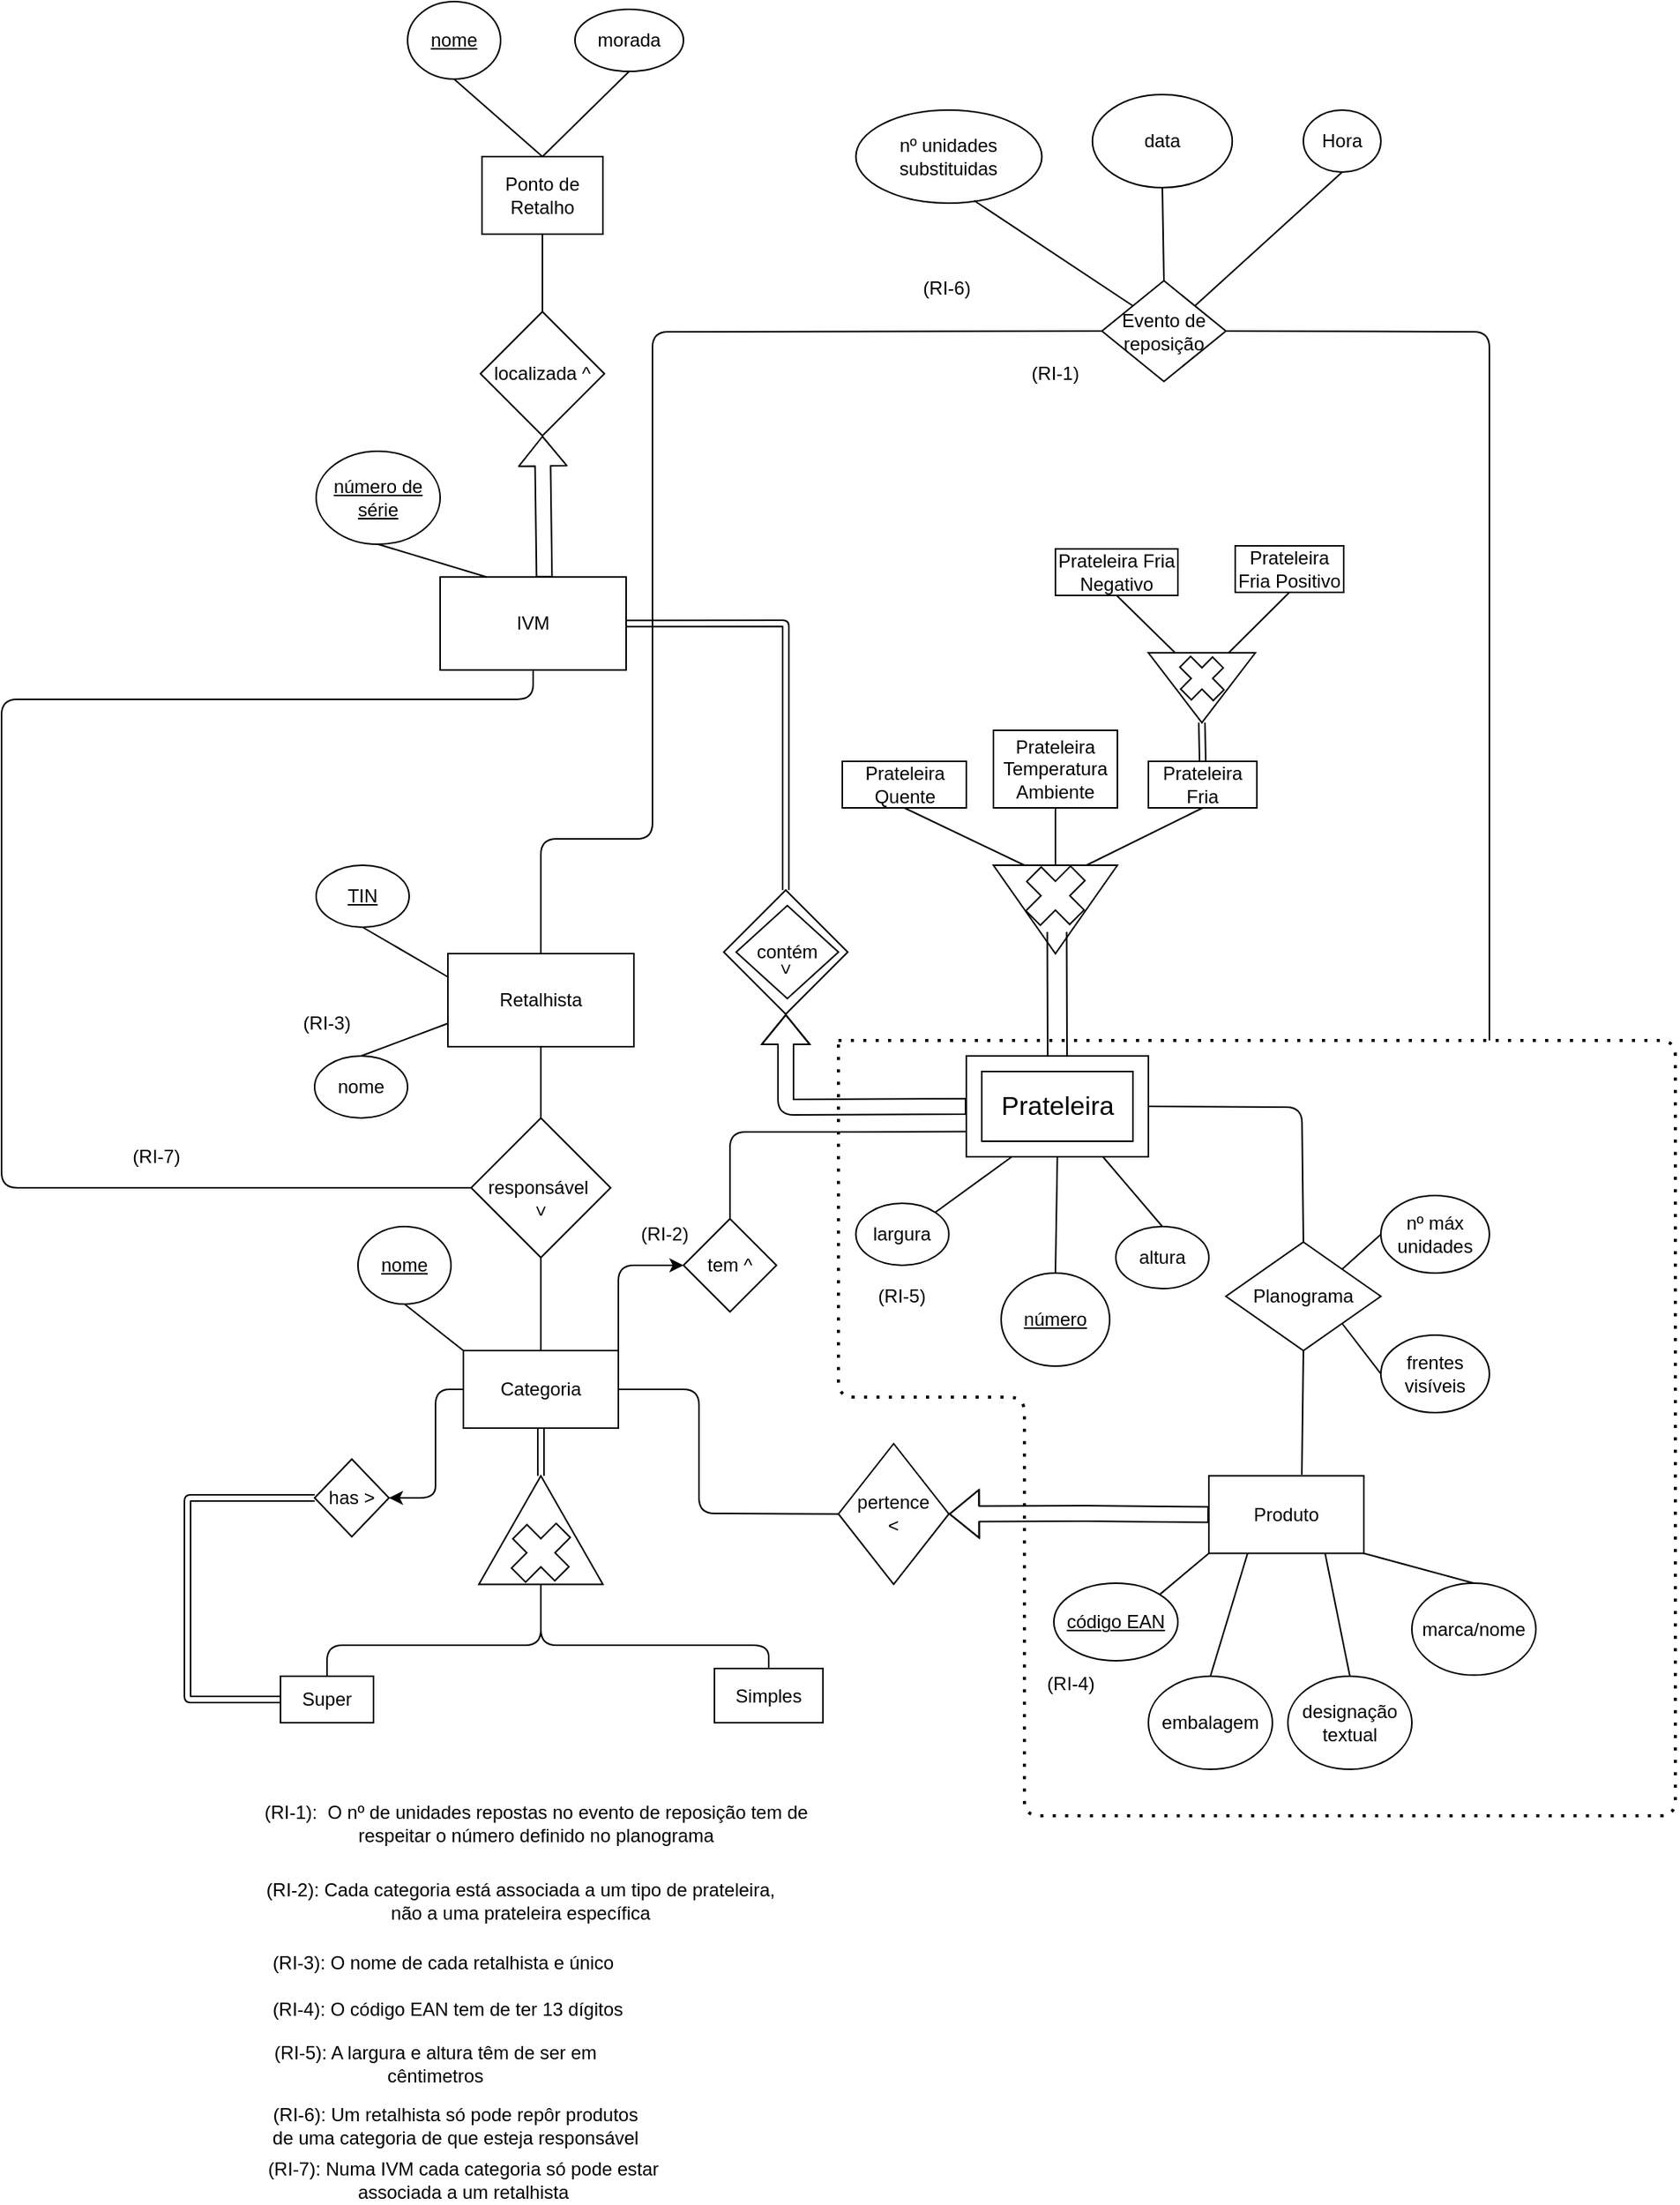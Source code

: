 <mxfile>
    <diagram id="00-uPUe9AZms_T46HA7c" name="Exposição Gulbenkian">
        <mxGraphModel dx="1978" dy="1960" grid="1" gridSize="10" guides="1" tooltips="1" connect="1" arrows="1" fold="1" page="1" pageScale="1" pageWidth="850" pageHeight="1100" math="0" shadow="0">
            <root>
                <mxCell id="0"/>
                <mxCell id="1" parent="0"/>
                <mxCell id="180" value="" style="rhombus;whiteSpace=wrap;html=1;" parent="1" vertex="1">
                    <mxGeometry x="306" y="243" width="80" height="80" as="geometry"/>
                </mxCell>
                <mxCell id="2" value="IVM" style="rounded=0;whiteSpace=wrap;html=1;" parent="1" vertex="1">
                    <mxGeometry x="123" y="41.1" width="120" height="60" as="geometry"/>
                </mxCell>
                <mxCell id="3" value="&lt;u&gt;número de série&lt;/u&gt;" style="ellipse;whiteSpace=wrap;html=1;" parent="1" vertex="1">
                    <mxGeometry x="43" y="-40" width="80" height="60" as="geometry"/>
                </mxCell>
                <mxCell id="7" value="" style="endArrow=none;html=1;exitX=0.5;exitY=1;exitDx=0;exitDy=0;entryX=0.25;entryY=0;entryDx=0;entryDy=0;" parent="1" source="3" target="2" edge="1">
                    <mxGeometry width="50" height="50" relative="1" as="geometry">
                        <mxPoint x="395" y="30" as="sourcePoint"/>
                        <mxPoint x="445" y="-20" as="targetPoint"/>
                    </mxGeometry>
                </mxCell>
                <mxCell id="158" style="edgeStyle=none;html=1;exitX=1;exitY=0;exitDx=0;exitDy=0;entryX=0;entryY=0.5;entryDx=0;entryDy=0;" parent="1" source="n_H6tgW4zbTbW25FnDyU-9" target="157" edge="1">
                    <mxGeometry relative="1" as="geometry">
                        <Array as="points">
                            <mxPoint x="238" y="485"/>
                        </Array>
                    </mxGeometry>
                </mxCell>
                <mxCell id="n_H6tgW4zbTbW25FnDyU-9" value="Categoria" style="rounded=0;whiteSpace=wrap;html=1;" parent="1" vertex="1">
                    <mxGeometry x="138" y="540" width="100" height="50" as="geometry"/>
                </mxCell>
                <mxCell id="n_H6tgW4zbTbW25FnDyU-10" value="" style="triangle;whiteSpace=wrap;html=1;direction=north;" parent="1" vertex="1">
                    <mxGeometry x="148" y="620.73" width="80" height="70" as="geometry"/>
                </mxCell>
                <mxCell id="n_H6tgW4zbTbW25FnDyU-11" value="" style="shape=link;html=1;exitX=0.5;exitY=1;exitDx=0;exitDy=0;entryX=1;entryY=0.5;entryDx=0;entryDy=0;" parent="1" source="n_H6tgW4zbTbW25FnDyU-9" target="n_H6tgW4zbTbW25FnDyU-10" edge="1">
                    <mxGeometry width="100" relative="1" as="geometry">
                        <mxPoint x="328" y="570" as="sourcePoint"/>
                        <mxPoint x="428" y="570" as="targetPoint"/>
                    </mxGeometry>
                </mxCell>
                <mxCell id="n_H6tgW4zbTbW25FnDyU-12" value="" style="shape=cross;whiteSpace=wrap;html=1;direction=south;rotation=45;size=0.336;" parent="1" vertex="1">
                    <mxGeometry x="168.84" y="650" width="38.32" height="40.73" as="geometry"/>
                </mxCell>
                <mxCell id="n_H6tgW4zbTbW25FnDyU-13" value="Super" style="rounded=0;whiteSpace=wrap;html=1;" parent="1" vertex="1">
                    <mxGeometry x="20" y="750" width="60" height="30" as="geometry"/>
                </mxCell>
                <mxCell id="n_H6tgW4zbTbW25FnDyU-14" value="" style="endArrow=none;html=1;exitX=0.5;exitY=0;exitDx=0;exitDy=0;entryX=0;entryY=0.5;entryDx=0;entryDy=0;" parent="1" source="n_H6tgW4zbTbW25FnDyU-13" target="n_H6tgW4zbTbW25FnDyU-10" edge="1">
                    <mxGeometry width="50" height="50" relative="1" as="geometry">
                        <mxPoint x="280" y="720" as="sourcePoint"/>
                        <mxPoint x="190" y="700" as="targetPoint"/>
                        <Array as="points">
                            <mxPoint x="50" y="730"/>
                            <mxPoint x="80" y="730"/>
                            <mxPoint x="120" y="730"/>
                            <mxPoint x="188" y="730"/>
                        </Array>
                    </mxGeometry>
                </mxCell>
                <mxCell id="83" style="edgeStyle=none;html=1;exitX=0;exitY=0.5;exitDx=0;exitDy=0;entryX=1;entryY=0.5;entryDx=0;entryDy=0;" parent="1" source="n_H6tgW4zbTbW25FnDyU-9" target="82" edge="1">
                    <mxGeometry relative="1" as="geometry">
                        <Array as="points">
                            <mxPoint x="120" y="565"/>
                            <mxPoint x="120" y="610"/>
                            <mxPoint x="120" y="635"/>
                        </Array>
                    </mxGeometry>
                </mxCell>
                <mxCell id="n_H6tgW4zbTbW25FnDyU-15" value="Simples" style="rounded=0;whiteSpace=wrap;html=1;" parent="1" vertex="1">
                    <mxGeometry x="300" y="745" width="70" height="35" as="geometry"/>
                </mxCell>
                <mxCell id="n_H6tgW4zbTbW25FnDyU-16" value="" style="endArrow=none;html=1;exitX=0.5;exitY=0;exitDx=0;exitDy=0;entryX=0;entryY=0.5;entryDx=0;entryDy=0;" parent="1" source="n_H6tgW4zbTbW25FnDyU-15" target="n_H6tgW4zbTbW25FnDyU-10" edge="1">
                    <mxGeometry width="50" height="50" relative="1" as="geometry">
                        <mxPoint x="280" y="720" as="sourcePoint"/>
                        <mxPoint x="330" y="670" as="targetPoint"/>
                        <Array as="points">
                            <mxPoint x="335" y="730"/>
                            <mxPoint x="260" y="730"/>
                            <mxPoint x="188" y="730"/>
                        </Array>
                    </mxGeometry>
                </mxCell>
                <mxCell id="n_H6tgW4zbTbW25FnDyU-17" value="&lt;u&gt;nome&lt;/u&gt;" style="ellipse;whiteSpace=wrap;html=1;" parent="1" vertex="1">
                    <mxGeometry x="70" y="460" width="60" height="50" as="geometry"/>
                </mxCell>
                <mxCell id="n_H6tgW4zbTbW25FnDyU-18" value="" style="endArrow=none;html=1;exitX=0;exitY=0;exitDx=0;exitDy=0;entryX=0.5;entryY=1;entryDx=0;entryDy=0;" parent="1" source="n_H6tgW4zbTbW25FnDyU-9" target="n_H6tgW4zbTbW25FnDyU-17" edge="1">
                    <mxGeometry width="50" height="50" relative="1" as="geometry">
                        <mxPoint x="280" y="520" as="sourcePoint"/>
                        <mxPoint x="330" y="470" as="targetPoint"/>
                    </mxGeometry>
                </mxCell>
                <mxCell id="fh6w0yjH1MEBk0rbtKuh-10" value="largura" style="ellipse;whiteSpace=wrap;html=1;" parent="1" vertex="1">
                    <mxGeometry x="391.25" y="445" width="60" height="40" as="geometry"/>
                </mxCell>
                <mxCell id="fh6w0yjH1MEBk0rbtKuh-11" value="altura" style="ellipse;whiteSpace=wrap;html=1;" parent="1" vertex="1">
                    <mxGeometry x="559" y="460" width="60" height="40" as="geometry"/>
                </mxCell>
                <mxCell id="fh6w0yjH1MEBk0rbtKuh-12" value="" style="endArrow=none;html=1;entryX=1;entryY=0;entryDx=0;entryDy=0;exitX=0;exitY=0;exitDx=29.375;exitDy=65;exitPerimeter=0;" parent="1" source="pVvuMbzZNNWRI8RjfoYQ-9" target="fh6w0yjH1MEBk0rbtKuh-10" edge="1">
                    <mxGeometry width="50" height="50" relative="1" as="geometry">
                        <mxPoint x="480" y="115.0" as="sourcePoint"/>
                        <mxPoint x="288.957" y="94.255" as="targetPoint"/>
                    </mxGeometry>
                </mxCell>
                <mxCell id="fh6w0yjH1MEBk0rbtKuh-13" value="" style="endArrow=none;html=1;entryX=0.5;entryY=0;entryDx=0;entryDy=0;exitX=0;exitY=0;exitDx=88.125;exitDy=65;exitPerimeter=0;" parent="1" source="pVvuMbzZNNWRI8RjfoYQ-9" target="fh6w0yjH1MEBk0rbtKuh-11" edge="1">
                    <mxGeometry width="50" height="50" relative="1" as="geometry">
                        <mxPoint x="580" y="420" as="sourcePoint"/>
                        <mxPoint x="470" y="80" as="targetPoint"/>
                    </mxGeometry>
                </mxCell>
                <mxCell id="n_H6tgW4zbTbW25FnDyU-20" value="" style="triangle;whiteSpace=wrap;html=1;direction=north;rotation=-180;" parent="1" vertex="1">
                    <mxGeometry x="480" y="227" width="80" height="57" as="geometry"/>
                </mxCell>
                <mxCell id="n_H6tgW4zbTbW25FnDyU-21" value="" style="shape=cross;whiteSpace=wrap;html=1;direction=south;rotation=45;size=0.336;" parent="1" vertex="1">
                    <mxGeometry x="500.42" y="226.27" width="39.16" height="40.73" as="geometry"/>
                </mxCell>
                <mxCell id="pVvuMbzZNNWRI8RjfoYQ-9" value="&lt;font style=&quot;font-size: 17px&quot;&gt;Prateleira&lt;/font&gt;" style="verticalLabelPosition=middle;verticalAlign=middle;html=1;shape=mxgraph.basic.frame;dx=10;fontFamily=Helvetica;labelPosition=center;align=center;" parent="1" vertex="1">
                    <mxGeometry x="462.5" y="350" width="117.5" height="65" as="geometry"/>
                </mxCell>
                <mxCell id="n_H6tgW4zbTbW25FnDyU-23" value="Prateleira Fria" style="rounded=0;whiteSpace=wrap;html=1;" parent="1" vertex="1">
                    <mxGeometry x="580" y="160" width="70" height="30" as="geometry"/>
                </mxCell>
                <mxCell id="n_H6tgW4zbTbW25FnDyU-25" value="Prateleira Quente" style="rounded=0;whiteSpace=wrap;html=1;" parent="1" vertex="1">
                    <mxGeometry x="382.5" y="160" width="80" height="30" as="geometry"/>
                </mxCell>
                <mxCell id="fh6w0yjH1MEBk0rbtKuh-14" value="" style="triangle;whiteSpace=wrap;html=1;direction=north;rotation=-180;" parent="1" vertex="1">
                    <mxGeometry x="580" y="90" width="69" height="45" as="geometry"/>
                </mxCell>
                <mxCell id="fh6w0yjH1MEBk0rbtKuh-17" value="Produto" style="rounded=0;whiteSpace=wrap;html=1;" parent="1" vertex="1">
                    <mxGeometry x="619" y="620.73" width="100" height="50" as="geometry"/>
                </mxCell>
                <mxCell id="n_H6tgW4zbTbW25FnDyU-29" value="Prateleira Fria Negativo" style="rounded=0;whiteSpace=wrap;html=1;" parent="1" vertex="1">
                    <mxGeometry x="520" y="23" width="79" height="30" as="geometry"/>
                </mxCell>
                <mxCell id="n_H6tgW4zbTbW25FnDyU-31" value="Prateleira Fria Positivo" style="rounded=0;whiteSpace=wrap;html=1;" parent="1" vertex="1">
                    <mxGeometry x="636" y="21" width="70" height="30" as="geometry"/>
                </mxCell>
                <mxCell id="11" value="Prateleira Temperatura Ambiente" style="rounded=0;whiteSpace=wrap;html=1;" parent="1" vertex="1">
                    <mxGeometry x="480" y="140" width="80" height="50" as="geometry"/>
                </mxCell>
                <mxCell id="12" value="&lt;u&gt;número&lt;/u&gt;" style="ellipse;whiteSpace=wrap;html=1;direction=south;" parent="1" vertex="1">
                    <mxGeometry x="485" y="490" width="70" height="60" as="geometry"/>
                </mxCell>
                <mxCell id="13" value="" style="endArrow=none;html=1;entryX=0;entryY=0.5;entryDx=0;entryDy=0;exitX=0.5;exitY=1;exitDx=0;exitDy=0;exitPerimeter=0;" parent="1" source="pVvuMbzZNNWRI8RjfoYQ-9" target="12" edge="1">
                    <mxGeometry width="50" height="50" relative="1" as="geometry">
                        <mxPoint x="537" y="450" as="sourcePoint"/>
                        <mxPoint x="529" y="470" as="targetPoint"/>
                    </mxGeometry>
                </mxCell>
                <mxCell id="21" value="&lt;u&gt;código EAN&lt;/u&gt;" style="ellipse;whiteSpace=wrap;html=1;" parent="1" vertex="1">
                    <mxGeometry x="519" y="690" width="80" height="50" as="geometry"/>
                </mxCell>
                <mxCell id="22" value="embalagem" style="ellipse;whiteSpace=wrap;html=1;" parent="1" vertex="1">
                    <mxGeometry x="580" y="750" width="80" height="60" as="geometry"/>
                </mxCell>
                <mxCell id="23" value="designação textual" style="ellipse;whiteSpace=wrap;html=1;" parent="1" vertex="1">
                    <mxGeometry x="670" y="750" width="80" height="60" as="geometry"/>
                </mxCell>
                <mxCell id="24" value="marca/nome" style="ellipse;whiteSpace=wrap;html=1;" parent="1" vertex="1">
                    <mxGeometry x="750" y="690" width="80" height="59.27" as="geometry"/>
                </mxCell>
                <mxCell id="25" value="" style="endArrow=none;html=1;entryX=0;entryY=1;entryDx=0;entryDy=0;exitX=1;exitY=0;exitDx=0;exitDy=0;" parent="1" source="21" target="fh6w0yjH1MEBk0rbtKuh-17" edge="1">
                    <mxGeometry width="50" height="50" relative="1" as="geometry">
                        <mxPoint x="470" y="710" as="sourcePoint"/>
                        <mxPoint x="520" y="660" as="targetPoint"/>
                    </mxGeometry>
                </mxCell>
                <mxCell id="26" value="" style="endArrow=none;html=1;entryX=0.25;entryY=1;entryDx=0;entryDy=0;exitX=0.5;exitY=0;exitDx=0;exitDy=0;" parent="1" source="22" target="fh6w0yjH1MEBk0rbtKuh-17" edge="1">
                    <mxGeometry width="50" height="50" relative="1" as="geometry">
                        <mxPoint x="470" y="710" as="sourcePoint"/>
                        <mxPoint x="520" y="660" as="targetPoint"/>
                    </mxGeometry>
                </mxCell>
                <mxCell id="27" value="" style="endArrow=none;html=1;entryX=0.75;entryY=1;entryDx=0;entryDy=0;exitX=0.5;exitY=0;exitDx=0;exitDy=0;" parent="1" source="23" target="fh6w0yjH1MEBk0rbtKuh-17" edge="1">
                    <mxGeometry width="50" height="50" relative="1" as="geometry">
                        <mxPoint x="470" y="710" as="sourcePoint"/>
                        <mxPoint x="520" y="660" as="targetPoint"/>
                    </mxGeometry>
                </mxCell>
                <mxCell id="28" value="" style="endArrow=none;html=1;entryX=1;entryY=1;entryDx=0;entryDy=0;exitX=0.5;exitY=0;exitDx=0;exitDy=0;" parent="1" source="24" target="fh6w0yjH1MEBk0rbtKuh-17" edge="1">
                    <mxGeometry width="50" height="50" relative="1" as="geometry">
                        <mxPoint x="470" y="710" as="sourcePoint"/>
                        <mxPoint x="520" y="660" as="targetPoint"/>
                    </mxGeometry>
                </mxCell>
                <mxCell id="29" value="Planograma" style="rhombus;whiteSpace=wrap;html=1;" parent="1" vertex="1">
                    <mxGeometry x="630" y="470" width="100" height="70" as="geometry"/>
                </mxCell>
                <mxCell id="31" value="Retalhista" style="rounded=0;whiteSpace=wrap;html=1;" parent="1" vertex="1">
                    <mxGeometry x="128" y="284" width="120" height="60" as="geometry"/>
                </mxCell>
                <mxCell id="32" value="&lt;u&gt;TIN&lt;/u&gt;" style="ellipse;whiteSpace=wrap;html=1;" parent="1" vertex="1">
                    <mxGeometry x="43" y="227" width="60" height="40" as="geometry"/>
                </mxCell>
                <mxCell id="33" value="nome" style="ellipse;whiteSpace=wrap;html=1;" parent="1" vertex="1">
                    <mxGeometry x="42" y="350" width="60" height="40" as="geometry"/>
                </mxCell>
                <mxCell id="34" value="" style="endArrow=none;html=1;entryX=0.5;entryY=1;entryDx=0;entryDy=0;exitX=0;exitY=0.25;exitDx=0;exitDy=0;" parent="1" source="31" target="32" edge="1">
                    <mxGeometry width="50" height="50" relative="1" as="geometry">
                        <mxPoint x="470" y="260" as="sourcePoint"/>
                        <mxPoint x="520" y="210" as="targetPoint"/>
                    </mxGeometry>
                </mxCell>
                <mxCell id="35" value="" style="endArrow=none;html=1;entryX=0;entryY=0.75;entryDx=0;entryDy=0;exitX=0.5;exitY=0;exitDx=0;exitDy=0;" parent="1" source="33" target="31" edge="1">
                    <mxGeometry width="50" height="50" relative="1" as="geometry">
                        <mxPoint x="470" y="260" as="sourcePoint"/>
                        <mxPoint x="520" y="210" as="targetPoint"/>
                    </mxGeometry>
                </mxCell>
                <mxCell id="39" value="pertence&lt;br&gt;&amp;lt;" style="rhombus;whiteSpace=wrap;html=1;" parent="1" vertex="1">
                    <mxGeometry x="380" y="600" width="71.25" height="90.73" as="geometry"/>
                </mxCell>
                <mxCell id="43" value="" style="shape=flexArrow;endArrow=classic;html=1;exitX=0;exitY=0.5;exitDx=0;exitDy=0;entryX=1;entryY=0.5;entryDx=0;entryDy=0;" parent="1" source="fh6w0yjH1MEBk0rbtKuh-17" target="39" edge="1">
                    <mxGeometry width="50" height="50" relative="1" as="geometry">
                        <mxPoint x="400" y="520" as="sourcePoint"/>
                        <mxPoint x="450" y="470" as="targetPoint"/>
                        <Array as="points">
                            <mxPoint x="540" y="645"/>
                        </Array>
                    </mxGeometry>
                </mxCell>
                <mxCell id="44" value="" style="endArrow=none;html=1;exitX=1;exitY=0.5;exitDx=0;exitDy=0;entryX=0;entryY=0.5;entryDx=0;entryDy=0;" parent="1" source="n_H6tgW4zbTbW25FnDyU-9" target="39" edge="1">
                    <mxGeometry width="50" height="50" relative="1" as="geometry">
                        <mxPoint x="400" y="520" as="sourcePoint"/>
                        <mxPoint x="450" y="470" as="targetPoint"/>
                        <Array as="points">
                            <mxPoint x="290" y="565"/>
                            <mxPoint x="290" y="645"/>
                        </Array>
                    </mxGeometry>
                </mxCell>
                <mxCell id="51" value="" style="endArrow=none;html=1;entryX=1;entryY=0.5;entryDx=0;entryDy=0;entryPerimeter=0;exitX=0.5;exitY=0;exitDx=0;exitDy=0;" parent="1" source="29" target="pVvuMbzZNNWRI8RjfoYQ-9" edge="1">
                    <mxGeometry width="50" height="50" relative="1" as="geometry">
                        <mxPoint x="400" y="420" as="sourcePoint"/>
                        <mxPoint x="450" y="370" as="targetPoint"/>
                        <Array as="points">
                            <mxPoint x="679" y="383"/>
                        </Array>
                    </mxGeometry>
                </mxCell>
                <mxCell id="52" value="" style="shape=link;html=1;entryX=0.5;entryY=0;entryDx=0;entryDy=0;entryPerimeter=0;width=12.5;" parent="1" target="pVvuMbzZNNWRI8RjfoYQ-9" edge="1">
                    <mxGeometry width="100" relative="1" as="geometry">
                        <mxPoint x="521" y="270" as="sourcePoint"/>
                        <mxPoint x="480" y="400" as="targetPoint"/>
                    </mxGeometry>
                </mxCell>
                <mxCell id="59" value="" style="shape=link;html=1;entryX=0.5;entryY=0;entryDx=0;entryDy=0;exitX=1;exitY=0.5;exitDx=0;exitDy=0;" parent="1" source="fh6w0yjH1MEBk0rbtKuh-14" target="n_H6tgW4zbTbW25FnDyU-23" edge="1">
                    <mxGeometry width="100" relative="1" as="geometry">
                        <mxPoint x="380" y="400" as="sourcePoint"/>
                        <mxPoint x="480" y="400" as="targetPoint"/>
                    </mxGeometry>
                </mxCell>
                <mxCell id="61" value="" style="endArrow=none;html=1;entryX=0.5;entryY=1;entryDx=0;entryDy=0;exitX=0;exitY=0.75;exitDx=0;exitDy=0;" parent="1" source="fh6w0yjH1MEBk0rbtKuh-14" target="n_H6tgW4zbTbW25FnDyU-29" edge="1">
                    <mxGeometry width="50" height="50" relative="1" as="geometry">
                        <mxPoint x="400" y="420" as="sourcePoint"/>
                        <mxPoint x="450" y="370" as="targetPoint"/>
                    </mxGeometry>
                </mxCell>
                <mxCell id="62" value="" style="endArrow=none;html=1;entryX=0.5;entryY=1;entryDx=0;entryDy=0;exitX=0;exitY=0.25;exitDx=0;exitDy=0;" parent="1" source="fh6w0yjH1MEBk0rbtKuh-14" target="n_H6tgW4zbTbW25FnDyU-31" edge="1">
                    <mxGeometry width="50" height="50" relative="1" as="geometry">
                        <mxPoint x="690" y="110" as="sourcePoint"/>
                        <mxPoint x="450" y="370" as="targetPoint"/>
                    </mxGeometry>
                </mxCell>
                <mxCell id="64" value="" style="endArrow=none;html=1;entryX=0.5;entryY=1;entryDx=0;entryDy=0;exitX=0;exitY=0.25;exitDx=0;exitDy=0;" parent="1" source="n_H6tgW4zbTbW25FnDyU-20" target="n_H6tgW4zbTbW25FnDyU-23" edge="1">
                    <mxGeometry width="50" height="50" relative="1" as="geometry">
                        <mxPoint x="560" y="420" as="sourcePoint"/>
                        <mxPoint x="610" y="370" as="targetPoint"/>
                    </mxGeometry>
                </mxCell>
                <mxCell id="67" value="" style="endArrow=none;html=1;entryX=0.5;entryY=1;entryDx=0;entryDy=0;exitX=0;exitY=0.5;exitDx=0;exitDy=0;" parent="1" source="n_H6tgW4zbTbW25FnDyU-20" target="11" edge="1">
                    <mxGeometry width="50" height="50" relative="1" as="geometry">
                        <mxPoint x="560" y="420" as="sourcePoint"/>
                        <mxPoint x="610" y="370" as="targetPoint"/>
                    </mxGeometry>
                </mxCell>
                <mxCell id="68" value="" style="endArrow=none;html=1;entryX=0.5;entryY=1;entryDx=0;entryDy=0;exitX=0;exitY=0.75;exitDx=0;exitDy=0;" parent="1" source="n_H6tgW4zbTbW25FnDyU-20" target="n_H6tgW4zbTbW25FnDyU-25" edge="1">
                    <mxGeometry width="50" height="50" relative="1" as="geometry">
                        <mxPoint x="560" y="420" as="sourcePoint"/>
                        <mxPoint x="610" y="370" as="targetPoint"/>
                    </mxGeometry>
                </mxCell>
                <mxCell id="71" value="" style="shape=cross;whiteSpace=wrap;html=1;direction=south;rotation=45;size=0.336;" parent="1" vertex="1">
                    <mxGeometry x="599.31" y="91.96" width="30.47" height="29.14" as="geometry"/>
                </mxCell>
                <mxCell id="76" value="nº máx&lt;br&gt;unidades" style="ellipse;whiteSpace=wrap;html=1;" parent="1" vertex="1">
                    <mxGeometry x="730" y="440" width="70" height="50" as="geometry"/>
                </mxCell>
                <mxCell id="77" value="frentes visíveis" style="ellipse;whiteSpace=wrap;html=1;" parent="1" vertex="1">
                    <mxGeometry x="730" y="530" width="70" height="50" as="geometry"/>
                </mxCell>
                <mxCell id="78" value="" style="endArrow=none;html=1;entryX=0;entryY=0.5;entryDx=0;entryDy=0;exitX=1;exitY=0;exitDx=0;exitDy=0;" parent="1" source="29" target="76" edge="1">
                    <mxGeometry width="50" height="50" relative="1" as="geometry">
                        <mxPoint x="680" y="490" as="sourcePoint"/>
                        <mxPoint x="730" y="440" as="targetPoint"/>
                    </mxGeometry>
                </mxCell>
                <mxCell id="79" value="" style="endArrow=none;html=1;entryX=0;entryY=0.5;entryDx=0;entryDy=0;exitX=1;exitY=1;exitDx=0;exitDy=0;" parent="1" source="29" target="77" edge="1">
                    <mxGeometry width="50" height="50" relative="1" as="geometry">
                        <mxPoint x="680" y="490" as="sourcePoint"/>
                        <mxPoint x="730" y="440" as="targetPoint"/>
                    </mxGeometry>
                </mxCell>
                <mxCell id="82" value="has &amp;gt;" style="rhombus;whiteSpace=wrap;html=1;" parent="1" vertex="1">
                    <mxGeometry x="42" y="610" width="48" height="50" as="geometry"/>
                </mxCell>
                <mxCell id="84" value="" style="shape=link;html=1;exitX=0;exitY=0.5;exitDx=0;exitDy=0;entryX=0;entryY=0.5;entryDx=0;entryDy=0;" parent="1" source="n_H6tgW4zbTbW25FnDyU-13" target="82" edge="1">
                    <mxGeometry width="100" relative="1" as="geometry">
                        <mxPoint x="260" y="680" as="sourcePoint"/>
                        <mxPoint x="360" y="680" as="targetPoint"/>
                        <Array as="points">
                            <mxPoint x="-40" y="765"/>
                            <mxPoint x="-40" y="700"/>
                            <mxPoint x="-40" y="635"/>
                        </Array>
                    </mxGeometry>
                </mxCell>
                <mxCell id="86" value="responsável&amp;nbsp;" style="rhombus;whiteSpace=wrap;html=1;" parent="1" vertex="1">
                    <mxGeometry x="143" y="390" width="90" height="90" as="geometry"/>
                </mxCell>
                <mxCell id="88" value="" style="endArrow=none;html=1;exitX=0.5;exitY=0;exitDx=0;exitDy=0;entryX=0.5;entryY=1;entryDx=0;entryDy=0;" parent="1" source="86" target="31" edge="1">
                    <mxGeometry width="50" height="50" relative="1" as="geometry">
                        <mxPoint x="280" y="400" as="sourcePoint"/>
                        <mxPoint x="330" y="350" as="targetPoint"/>
                    </mxGeometry>
                </mxCell>
                <mxCell id="96" value="contém&lt;br&gt;" style="rhombus;whiteSpace=wrap;html=1;" parent="1" vertex="1">
                    <mxGeometry x="314" y="253" width="66" height="60" as="geometry"/>
                </mxCell>
                <mxCell id="99" value="&amp;lt;" style="text;html=1;strokeColor=none;fillColor=none;align=center;verticalAlign=middle;whiteSpace=wrap;rounded=0;rotation=-90;" parent="1" vertex="1">
                    <mxGeometry x="331" y="284" width="30" height="20" as="geometry"/>
                </mxCell>
                <mxCell id="102" value="&amp;lt;" style="text;html=1;strokeColor=none;fillColor=none;align=center;verticalAlign=middle;whiteSpace=wrap;rounded=0;rotation=-90;" parent="1" vertex="1">
                    <mxGeometry x="173" y="440" width="30" height="20" as="geometry"/>
                </mxCell>
                <mxCell id="106" value="Ponto de Retalho" style="rounded=0;whiteSpace=wrap;html=1;" parent="1" vertex="1">
                    <mxGeometry x="150" y="-230" width="78" height="50" as="geometry"/>
                </mxCell>
                <mxCell id="107" value="&lt;u&gt;nome&lt;/u&gt;" style="ellipse;whiteSpace=wrap;html=1;" parent="1" vertex="1">
                    <mxGeometry x="102" y="-330" width="60" height="50" as="geometry"/>
                </mxCell>
                <mxCell id="108" value="morada" style="ellipse;whiteSpace=wrap;html=1;" parent="1" vertex="1">
                    <mxGeometry x="210" y="-325" width="70" height="40" as="geometry"/>
                </mxCell>
                <mxCell id="112" value="" style="endArrow=none;html=1;exitX=0.5;exitY=0;exitDx=0;exitDy=0;entryX=0.5;entryY=1;entryDx=0;entryDy=0;" parent="1" source="106" target="108" edge="1">
                    <mxGeometry width="50" height="50" relative="1" as="geometry">
                        <mxPoint x="370" y="-60" as="sourcePoint"/>
                        <mxPoint x="420" y="-110" as="targetPoint"/>
                    </mxGeometry>
                </mxCell>
                <mxCell id="113" value="" style="endArrow=none;html=1;exitX=0.5;exitY=0;exitDx=0;exitDy=0;entryX=0.5;entryY=1;entryDx=0;entryDy=0;" parent="1" source="106" target="107" edge="1">
                    <mxGeometry width="50" height="50" relative="1" as="geometry">
                        <mxPoint x="370" y="-60" as="sourcePoint"/>
                        <mxPoint x="420" y="-110" as="targetPoint"/>
                    </mxGeometry>
                </mxCell>
                <mxCell id="116" value="localizada ^" style="rhombus;whiteSpace=wrap;html=1;" parent="1" vertex="1">
                    <mxGeometry x="149" y="-130" width="80" height="80" as="geometry"/>
                </mxCell>
                <mxCell id="117" value="" style="endArrow=none;html=1;exitX=0.5;exitY=0;exitDx=0;exitDy=0;entryX=0.5;entryY=1;entryDx=0;entryDy=0;" parent="1" source="116" target="106" edge="1">
                    <mxGeometry width="50" height="50" relative="1" as="geometry">
                        <mxPoint x="370" y="-60" as="sourcePoint"/>
                        <mxPoint x="420" y="-110" as="targetPoint"/>
                    </mxGeometry>
                </mxCell>
                <mxCell id="118" value="" style="shape=flexArrow;endArrow=classic;html=1;entryX=0.5;entryY=1;entryDx=0;entryDy=0;exitX=0.56;exitY=0.003;exitDx=0;exitDy=0;exitPerimeter=0;" parent="1" source="2" target="116" edge="1">
                    <mxGeometry width="50" height="50" relative="1" as="geometry">
                        <mxPoint x="189" y="40" as="sourcePoint"/>
                        <mxPoint x="420" y="-110" as="targetPoint"/>
                    </mxGeometry>
                </mxCell>
                <mxCell id="129" value="" style="endArrow=none;dashed=1;html=1;dashPattern=1 3;strokeWidth=2;" parent="1" edge="1">
                    <mxGeometry width="50" height="50" relative="1" as="geometry">
                        <mxPoint x="380" y="340" as="sourcePoint"/>
                        <mxPoint x="380" y="340" as="targetPoint"/>
                        <Array as="points">
                            <mxPoint x="920" y="340"/>
                            <mxPoint x="920" y="840"/>
                            <mxPoint x="500" y="840"/>
                            <mxPoint x="500" y="570"/>
                            <mxPoint x="380" y="570"/>
                        </Array>
                    </mxGeometry>
                </mxCell>
                <mxCell id="130" value="" style="endArrow=none;html=1;entryX=0.5;entryY=1;entryDx=0;entryDy=0;" parent="1" target="29" edge="1">
                    <mxGeometry width="50" height="50" relative="1" as="geometry">
                        <mxPoint x="679" y="620" as="sourcePoint"/>
                        <mxPoint x="450" y="450" as="targetPoint"/>
                    </mxGeometry>
                </mxCell>
                <mxCell id="139" value="Evento de reposição" style="rhombus;whiteSpace=wrap;html=1;" parent="1" vertex="1">
                    <mxGeometry x="550" y="-150" width="80" height="65" as="geometry"/>
                </mxCell>
                <mxCell id="140" value="" style="endArrow=none;html=1;entryX=0;entryY=0.5;entryDx=0;entryDy=0;exitX=0.5;exitY=0;exitDx=0;exitDy=0;" parent="1" source="31" target="139" edge="1">
                    <mxGeometry width="50" height="50" relative="1" as="geometry">
                        <mxPoint x="190" y="280" as="sourcePoint"/>
                        <mxPoint x="450" y="140" as="targetPoint"/>
                        <Array as="points">
                            <mxPoint x="188" y="210"/>
                            <mxPoint x="260" y="210"/>
                            <mxPoint x="260" y="-117"/>
                        </Array>
                    </mxGeometry>
                </mxCell>
                <mxCell id="142" value="nº unidades substituidas" style="ellipse;whiteSpace=wrap;html=1;" parent="1" vertex="1">
                    <mxGeometry x="391.25" y="-260" width="120" height="60" as="geometry"/>
                </mxCell>
                <mxCell id="143" value="data" style="ellipse;whiteSpace=wrap;html=1;" parent="1" vertex="1">
                    <mxGeometry x="543.89" y="-270" width="90.22" height="60" as="geometry"/>
                </mxCell>
                <mxCell id="144" value="" style="endArrow=none;html=1;entryX=0.636;entryY=0.973;entryDx=0;entryDy=0;entryPerimeter=0;exitX=0;exitY=0;exitDx=0;exitDy=0;" parent="1" source="139" target="142" edge="1">
                    <mxGeometry width="50" height="50" relative="1" as="geometry">
                        <mxPoint x="567.185" y="-150" as="sourcePoint"/>
                        <mxPoint x="450" y="-80" as="targetPoint"/>
                    </mxGeometry>
                </mxCell>
                <mxCell id="145" value="" style="endArrow=none;html=1;entryX=0.5;entryY=1;entryDx=0;entryDy=0;exitX=0.5;exitY=0;exitDx=0;exitDy=0;" parent="1" source="139" target="143" edge="1">
                    <mxGeometry width="50" height="50" relative="1" as="geometry">
                        <mxPoint x="622.395" y="-150" as="sourcePoint"/>
                        <mxPoint x="450" y="-80" as="targetPoint"/>
                    </mxGeometry>
                </mxCell>
                <mxCell id="152" value="" style="endArrow=none;html=1;entryX=0.5;entryY=1;entryDx=0;entryDy=0;exitX=0;exitY=0.5;exitDx=0;exitDy=0;" parent="1" source="86" target="2" edge="1">
                    <mxGeometry width="50" height="50" relative="1" as="geometry">
                        <mxPoint x="-160" y="680" as="sourcePoint"/>
                        <mxPoint x="-90" y="190" as="targetPoint"/>
                        <Array as="points">
                            <mxPoint x="-160" y="435"/>
                            <mxPoint x="-160" y="120"/>
                            <mxPoint x="183" y="120"/>
                        </Array>
                    </mxGeometry>
                </mxCell>
                <mxCell id="153" value="" style="endArrow=none;html=1;exitX=0.5;exitY=0;exitDx=0;exitDy=0;entryX=0.5;entryY=1;entryDx=0;entryDy=0;" parent="1" source="n_H6tgW4zbTbW25FnDyU-9" target="86" edge="1">
                    <mxGeometry width="50" height="50" relative="1" as="geometry">
                        <mxPoint x="264" y="490" as="sourcePoint"/>
                        <mxPoint x="314" y="440" as="targetPoint"/>
                    </mxGeometry>
                </mxCell>
                <mxCell id="157" value="tem ^" style="rhombus;whiteSpace=wrap;html=1;" parent="1" vertex="1">
                    <mxGeometry x="280" y="455" width="60" height="60" as="geometry"/>
                </mxCell>
                <mxCell id="159" value="" style="endArrow=none;html=1;exitX=0.5;exitY=0;exitDx=0;exitDy=0;entryX=0;entryY=0;entryDx=0;entryDy=48.75;entryPerimeter=0;" parent="1" source="157" target="pVvuMbzZNNWRI8RjfoYQ-9" edge="1">
                    <mxGeometry width="50" height="50" relative="1" as="geometry">
                        <mxPoint x="400" y="420" as="sourcePoint"/>
                        <mxPoint x="450" y="370" as="targetPoint"/>
                        <Array as="points">
                            <mxPoint x="310" y="399"/>
                            <mxPoint x="380" y="399"/>
                        </Array>
                    </mxGeometry>
                </mxCell>
                <mxCell id="161" value="Hora" style="ellipse;whiteSpace=wrap;html=1;" parent="1" vertex="1">
                    <mxGeometry x="680" y="-260" width="50" height="40" as="geometry"/>
                </mxCell>
                <mxCell id="162" value="" style="endArrow=none;html=1;exitX=1;exitY=0;exitDx=0;exitDy=0;entryX=0.5;entryY=1;entryDx=0;entryDy=0;" parent="1" source="139" target="161" edge="1">
                    <mxGeometry width="50" height="50" relative="1" as="geometry">
                        <mxPoint x="540" y="-170" as="sourcePoint"/>
                        <mxPoint x="590" y="-220" as="targetPoint"/>
                    </mxGeometry>
                </mxCell>
                <mxCell id="164" value="" style="endArrow=none;html=1;entryX=1;entryY=0.5;entryDx=0;entryDy=0;" parent="1" target="139" edge="1">
                    <mxGeometry width="50" height="50" relative="1" as="geometry">
                        <mxPoint x="800" y="340" as="sourcePoint"/>
                        <mxPoint x="550" y="140" as="targetPoint"/>
                        <Array as="points">
                            <mxPoint x="800" y="-117"/>
                        </Array>
                    </mxGeometry>
                </mxCell>
                <mxCell id="165" value="&lt;font color=&quot;#000000&quot;&gt;(RI-1)&lt;/font&gt;" style="text;html=1;strokeColor=none;fillColor=none;align=center;verticalAlign=middle;whiteSpace=wrap;rounded=0;" parent="1" vertex="1">
                    <mxGeometry x="490" y="-105" width="60" height="30" as="geometry"/>
                </mxCell>
                <mxCell id="167" value="&lt;font color=&quot;#000000&quot;&gt;(RI-1):&amp;nbsp; O nº de unidades repostas no evento de reposição tem de respeitar o número definido no planograma&lt;/font&gt;" style="text;html=1;strokeColor=none;fillColor=none;align=center;verticalAlign=middle;whiteSpace=wrap;rounded=0;fontColor=#FFFFFF;" parent="1" vertex="1">
                    <mxGeometry y="820" width="370" height="50" as="geometry"/>
                </mxCell>
                <mxCell id="168" value="&lt;font color=&quot;#000000&quot;&gt;(RI-2)&lt;/font&gt;" style="text;html=1;strokeColor=none;fillColor=none;align=center;verticalAlign=middle;whiteSpace=wrap;rounded=0;fontColor=#FFFFFF;" parent="1" vertex="1">
                    <mxGeometry x="238" y="450" width="60" height="30" as="geometry"/>
                </mxCell>
                <mxCell id="169" value="&lt;font color=&quot;#000000&quot;&gt;(RI-2): Cada categoria está associada a um tipo de prateleira, não a uma prateleira específica&lt;/font&gt;" style="text;html=1;strokeColor=none;fillColor=none;align=center;verticalAlign=middle;whiteSpace=wrap;rounded=0;fontColor=#FFFFFF;" parent="1" vertex="1">
                    <mxGeometry y="880" width="350" height="30" as="geometry"/>
                </mxCell>
                <mxCell id="170" value="&lt;font color=&quot;#000000&quot;&gt;(RI-3)&lt;/font&gt;" style="text;html=1;strokeColor=none;fillColor=none;align=center;verticalAlign=middle;whiteSpace=wrap;rounded=0;fontColor=#FFFFFF;" parent="1" vertex="1">
                    <mxGeometry x="20" y="314" width="60" height="30" as="geometry"/>
                </mxCell>
                <mxCell id="171" value="&lt;font color=&quot;#000000&quot;&gt;(RI-3): O nome de cada retalhista e único&lt;/font&gt;" style="text;html=1;strokeColor=none;fillColor=none;align=center;verticalAlign=middle;whiteSpace=wrap;rounded=0;fontColor=#FFFFFF;" parent="1" vertex="1">
                    <mxGeometry x="-40" y="920" width="330" height="30" as="geometry"/>
                </mxCell>
                <mxCell id="172" value="&lt;font color=&quot;#000000&quot;&gt;(RI-4)&lt;/font&gt;" style="text;html=1;strokeColor=none;fillColor=none;align=center;verticalAlign=middle;whiteSpace=wrap;rounded=0;fontColor=#FFFFFF;" parent="1" vertex="1">
                    <mxGeometry x="500" y="740" width="60" height="30" as="geometry"/>
                </mxCell>
                <mxCell id="173" value="&lt;font color=&quot;#000000&quot;&gt;(RI-4): O código EAN tem de ter 13 dígitos&lt;/font&gt;" style="text;html=1;strokeColor=none;fillColor=none;align=center;verticalAlign=middle;whiteSpace=wrap;rounded=0;fontColor=#FFFFFF;" parent="1" vertex="1">
                    <mxGeometry x="8" y="960" width="240" height="10" as="geometry"/>
                </mxCell>
                <mxCell id="174" value="&lt;font color=&quot;#000000&quot;&gt;(RI-5)&lt;/font&gt;" style="text;html=1;strokeColor=none;fillColor=none;align=center;verticalAlign=middle;whiteSpace=wrap;rounded=0;fontColor=#FFFFFF;" parent="1" vertex="1">
                    <mxGeometry x="391.25" y="490" width="60" height="30" as="geometry"/>
                </mxCell>
                <mxCell id="175" value="&lt;font color=&quot;#000000&quot;&gt;(RI-5): A largura e altura têm de ser em cêntimetros&lt;/font&gt;" style="text;html=1;strokeColor=none;fillColor=none;align=center;verticalAlign=middle;whiteSpace=wrap;rounded=0;fontColor=#FFFFFF;" parent="1" vertex="1">
                    <mxGeometry y="980" width="240" height="40" as="geometry"/>
                </mxCell>
                <mxCell id="176" value="&lt;font color=&quot;#000000&quot;&gt;(RI-6)&lt;/font&gt;" style="text;html=1;strokeColor=none;fillColor=none;align=center;verticalAlign=middle;whiteSpace=wrap;rounded=0;fontColor=#FFFFFF;" parent="1" vertex="1">
                    <mxGeometry x="420" y="-160" width="60" height="30" as="geometry"/>
                </mxCell>
                <mxCell id="177" value="&lt;font color=&quot;#000000&quot;&gt;(RI-6): Um retalhista só pode repôr produtos de uma categoria de que esteja responsável&lt;/font&gt;" style="text;html=1;strokeColor=none;fillColor=none;align=center;verticalAlign=middle;whiteSpace=wrap;rounded=0;fontColor=#FFFFFF;" parent="1" vertex="1">
                    <mxGeometry x="8" y="1020" width="250" height="40" as="geometry"/>
                </mxCell>
                <mxCell id="178" value="&lt;font color=&quot;#000000&quot;&gt;(RI-7)&lt;/font&gt;" style="text;html=1;strokeColor=none;fillColor=none;align=center;verticalAlign=middle;whiteSpace=wrap;rounded=0;fontColor=#FFFFFF;" parent="1" vertex="1">
                    <mxGeometry x="-90" y="400" width="60" height="30" as="geometry"/>
                </mxCell>
                <mxCell id="179" value="&lt;font color=&quot;#000000&quot;&gt;(RI-7): Numa IVM cada categoria só pode estar associada a um retalhista&lt;/font&gt;" style="text;html=1;strokeColor=none;fillColor=none;align=center;verticalAlign=middle;whiteSpace=wrap;rounded=0;fontColor=#FFFFFF;" parent="1" vertex="1">
                    <mxGeometry x="8" y="1060" width="260" height="30" as="geometry"/>
                </mxCell>
                <mxCell id="181" value="" style="shape=flexArrow;endArrow=classic;html=1;exitX=0;exitY=0.5;exitDx=0;exitDy=0;exitPerimeter=0;entryX=0.5;entryY=1;entryDx=0;entryDy=0;" parent="1" source="pVvuMbzZNNWRI8RjfoYQ-9" target="180" edge="1">
                    <mxGeometry width="50" height="50" relative="1" as="geometry">
                        <mxPoint x="180" y="280" as="sourcePoint"/>
                        <mxPoint x="230" y="230" as="targetPoint"/>
                        <Array as="points">
                            <mxPoint x="346" y="383"/>
                        </Array>
                    </mxGeometry>
                </mxCell>
                <mxCell id="182" value="" style="shape=link;html=1;exitX=1;exitY=0.5;exitDx=0;exitDy=0;entryX=0.5;entryY=0;entryDx=0;entryDy=0;" edge="1" parent="1" source="2" target="180">
                    <mxGeometry width="100" relative="1" as="geometry">
                        <mxPoint x="300" y="200" as="sourcePoint"/>
                        <mxPoint x="400" y="200" as="targetPoint"/>
                        <Array as="points">
                            <mxPoint x="346" y="71"/>
                        </Array>
                    </mxGeometry>
                </mxCell>
            </root>
        </mxGraphModel>
    </diagram>
</mxfile>